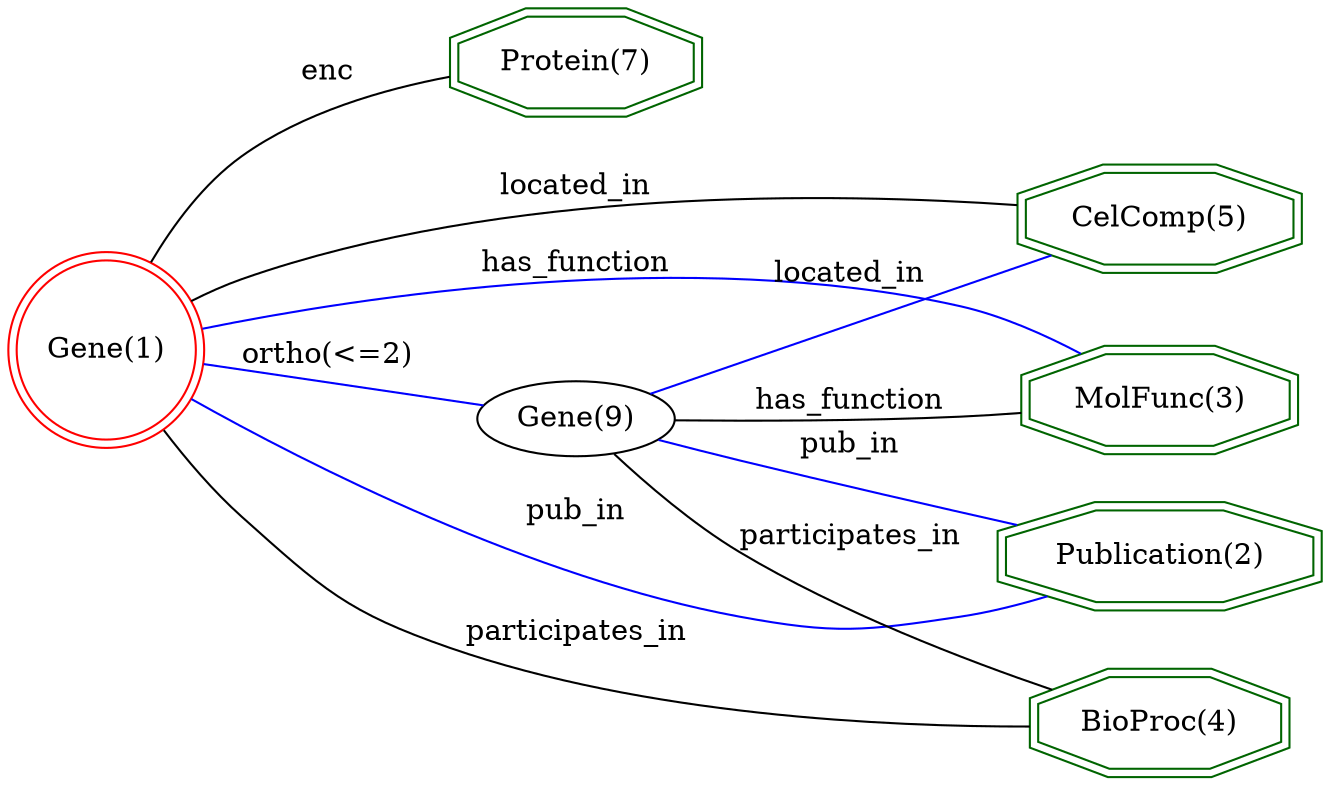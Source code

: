 digraph {
	graph [_draw_="c 9 -#fffffe00 C 7 -#ffffff P 4 0 0 0 340 549.14 340 549.14 0 ",
		bb="0,0,549.14,340",
		dpi=96,
		rankdir=LR,
		xdotversion=1.7
	];
	node [label="\N"];
	"Protein(7)"	[_draw_="c 7 -#006400 p 8 287.09 310.54 287.09 325.46 258.09 336 217.06 336 188.05 325.46 188.05 310.54 217.06 300 258.09 300 c 7 -#006400 \
p 8 291.08 307.74 291.08 328.26 258.78 340 216.36 340 184.07 328.26 184.07 307.74 216.36 296 258.78 296 ",
		_ldraw_="F 14 11 -Times-Roman c 7 -#000000 T 237.57 313.8 0 56.77 10 -Protein(7) ",
		color=darkgreen,
		height=0.61111,
		pos="237.57,318",
		shape=doubleoctagon,
		width=1.4931];
	"MolFunc(3)"	[_draw_="c 7 -#006400 p 8 536.83 162.54 536.83 177.46 503.21 188 455.67 188 422.05 177.46 422.05 162.54 455.67 152 503.21 152 c 7 -#006400 \
p 8 540.84 159.61 540.84 180.39 503.83 192 455.05 192 418.04 180.39 418.04 159.61 455.05 148 503.83 148 ",
		_ldraw_="F 14 11 -Times-Roman c 7 -#000000 T 479.44 165.8 0 67.66 10 -MolFunc(3) ",
		color=darkgreen,
		height=0.61111,
		pos="479.44,170",
		shape=doubleoctagon,
		width=1.7];
	"CelComp(5)"	[_draw_="c 7 -#006400 p 8 538.05 237.54 538.05 252.46 503.72 263 455.17 263 420.84 252.46 420.84 237.54 455.17 227 503.72 227 c 7 -#006400 \
p 8 542.03 234.59 542.03 255.41 504.31 267 454.57 267 416.85 255.41 416.85 234.59 454.57 223 504.31 223 ",
		_ldraw_="F 14 11 -Times-Roman c 7 -#000000 T 479.44 240.8 0 69.99 10 -CelComp(5) ",
		color=darkgreen,
		height=0.61111,
		pos="479.44,245",
		shape=doubleoctagon,
		width=1.7443];
	"BioProc(4)"	[_draw_="c 7 -#006400 p 8 532.9 14.54 532.9 29.46 501.58 40 457.3 40 425.99 29.46 425.99 14.54 457.3 4 501.58 4 c 7 -#006400 p 8 536.89 11.67 \
536.89 32.33 502.24 44 456.64 44 421.99 32.33 421.99 11.67 456.64 0 502.24 0 ",
		_ldraw_="F 14 11 -Times-Roman c 7 -#000000 T 479.44 17.8 0 62.21 10 -BioProc(4) ",
		color=darkgreen,
		height=0.61111,
		pos="479.44,22",
		shape=doubleoctagon,
		width=1.5966];
	"Publication(2)"	[_draw_="c 7 -#006400 p 8 545.34 92.54 545.34 107.46 506.74 118 452.15 118 413.55 107.46 413.55 92.54 452.15 82 506.74 82 c 7 -#006400 p \
8 549.35 89.49 549.35 110.51 507.28 122 451.61 122 409.53 110.51 409.53 89.49 451.61 78 507.28 78 ",
		_ldraw_="F 14 11 -Times-Roman c 7 -#000000 T 479.44 95.8 0 80.1 14 -Publication(2) ",
		color=darkgreen,
		height=0.61111,
		pos="479.44,100",
		shape=doubleoctagon,
		width=1.9362];
	"Gene(1)"	[_draw_="c 7 -#ff0000 e 43.08 187 39.15 39.15 c 7 -#ff0000 e 43.08 187 43.15 43.15 ",
		_ldraw_="F 14 11 -Times-Roman c 7 -#000000 T 43.08 182.8 0 45.86 7 -Gene(1) ",
		color=red,
		height=1.1966,
		pos="43.077,187",
		shape=doublecircle,
		width=1.1966];
	"Gene(1)" -> "Protein(7)"	[_draw_="c 7 -#000000 B 7 62.01 226.19 72.08 244.28 86.24 264.65 104.15 278 127.36 295.29 158.06 305.16 184.05 310.78 ",
		_ldraw_="F 14 11 -Times-Roman c 7 -#000000 T 134.99 308.8 0 19.43 3 -enc ",
		arrowhead=none,
		color=black,
		label=enc,
		lp="134.99,313",
		pos="62.012,226.19 72.077,244.28 86.241,264.65 104.15,278 127.36,295.29 158.06,305.16 184.05,310.78"];
	"Gene(1)" -> "MolFunc(3)"	[_draw_="c 7 -#0000ff B 7 85.49 195.87 151.14 208.47 282.81 227.72 391.74 206 409.32 202.49 427.8 195.36 443.16 188.35 ",
		_ldraw_="F 14 11 -Times-Roman c 7 -#000000 T 237.57 217.8 0 72.32 12 -has_function ",
		arrowhead=none,
		color=blue,
		label=has_function,
		lp="237.57,222",
		pos="85.492,195.87 151.14,208.47 282.81,227.72 391.74,206 409.32,202.49 427.8,195.36 443.16,188.35"];
	"Gene(1)" -> "CelComp(5)"	[_draw_="c 7 -#000000 B 7 80.83 208.08 88.37 211.8 96.38 215.33 104.15 218 209.35 254.18 340.73 254.11 416.56 250.05 ",
		_ldraw_="F 14 11 -Times-Roman c 7 -#000000 T 237.57 252.8 0 58.31 10 -located_in ",
		arrowhead=none,
		color=black,
		label=located_in,
		lp="237.57,257",
		pos="80.831,208.08 88.373,211.8 96.385,215.33 104.15,218 209.35,254.18 340.73,254.11 416.56,250.05"];
	"Gene(1)" -> "BioProc(4)"	[_draw_="c 7 -#000000 B 7 67.02 151.15 91.28 117.02 133.03 67.97 183.82 48 262.07 17.23 360.76 15.18 421.72 17.71 ",
		_ldraw_="F 14 11 -Times-Roman c 7 -#000000 T 237.57 50.8 0 82.41 15 -participates_in ",
		arrowhead=none,
		color=black,
		label=participates_in,
		lp="237.57,55",
		pos="67.025,151.15 91.281,117.02 133.03,67.975 183.82,48 262.07,17.228 360.76,15.185 421.72,17.708"];
	"Gene(1)" -> "Publication(2)"	[_draw_="c 7 -#0000ff B 10 79.4 163.17 128.43 131.8 221.07 78.56 309.32 61 345.25 53.85 355.92 53.32 391.74 61 409.49 64.81 427.99 72.54 \
443.33 80.13 ",
		_ldraw_="F 14 11 -Times-Roman c 7 -#000000 T 237.57 105.8 0 38.89 6 -pub_in ",
		arrowhead=none,
		color=blue,
		label=pub_in,
		lp="237.57,110",
		pos="79.397,163.17 128.43,131.8 221.07,78.559 309.32,61 345.25,53.852 355.92,53.316 391.74,61 409.49,64.809 427.99,72.545 443.33,80.13"];
	"Gene(9)"	[_draw_="c 7 -#000000 e 237.57 154 39.15 18 ",
		_ldraw_="F 14 11 -Times-Roman c 7 -#000000 T 237.57 149.8 0 45.86 7 -Gene(9) ",
		height=0.5,
		pos="237.57,154",
		width=1.0855];
	"Gene(1)" -> "Gene(9)"	[_draw_="c 7 -#0000ff B 4 85.85 179.84 120.12 173.96 168.15 165.73 200.71 160.15 ",
		_ldraw_="F 14 11 -Times-Roman c 7 -#000000 T 134.99 178.8 0 61.67 10 -ortho(<=2) ",
		arrowhead=none,
		color=blue,
		label="ortho(<=2)",
		lp="134.99,183",
		pos="85.846,179.84 120.12,173.96 168.15,165.73 200.71,160.15"];
	"Gene(9)" -> "MolFunc(3)"	[_draw_="c 7 -#000000 B 7 276.74 152.51 307.77 151.72 352.67 151.52 391.74 155 401.17 155.84 411.12 157.15 420.78 158.66 ",
		_ldraw_="F 14 11 -Times-Roman c 7 -#000000 T 350.53 157.8 0 72.32 12 -has_function ",
		arrowhead=none,
		color=black,
		label=has_function,
		lp="350.53,162",
		pos="276.74,152.51 307.77,151.72 352.67,151.52 391.74,155 401.17,155.84 411.12,157.15 420.78,158.66"];
	"Gene(9)" -> "CelComp(5)"	[_draw_="c 7 -#0000ff B 4 268.47 165.34 310.54 181.3 387.45 210.48 435.59 228.74 ",
		_ldraw_="F 14 11 -Times-Roman c 7 -#000000 T 350.53 212.8 0 58.31 10 -located_in ",
		arrowhead=none,
		color=blue,
		label=located_in,
		lp="350.53,217",
		pos="268.47,165.34 310.54,181.3 387.45,210.48 435.59,228.74"];
	"Gene(9)" -> "BioProc(4)"	[_draw_="c 7 -#000000 B 7 256.28 137.95 270.07 125.97 290.04 109.71 309.32 98 350.59 72.93 401.56 51.15 436.69 37.4 ",
		_ldraw_="F 14 11 -Times-Roman c 7 -#000000 T 350.53 100.8 0 82.41 15 -participates_in ",
		arrowhead=none,
		color=black,
		label=participates_in,
		lp="350.53,105",
		pos="256.28,137.95 270.07,125.97 290.04,109.71 309.32,98 350.59,72.93 401.56,51.146 436.69,37.405"];
	"Gene(9)" -> "Publication(2)"	[_draw_="c 7 -#0000ff B 7 270.84 144.31 282.86 140.85 296.67 137.06 309.32 134 343.68 125.7 382.29 117.83 413.94 111.76 ",
		_ldraw_="F 14 11 -Times-Roman c 7 -#000000 T 350.53 136.8 0 38.89 6 -pub_in ",
		arrowhead=none,
		color=blue,
		label=pub_in,
		lp="350.53,141",
		pos="270.84,144.31 282.86,140.85 296.67,137.06 309.32,134 343.68,125.7 382.29,117.83 413.94,111.76"];
}
